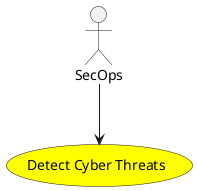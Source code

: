 @startuml


usecase "Detect Cyber Threats" as DetectCyberThreats #yellow

Actor "SecOps" as SecOps

SecOps --> DetectCyberThreats











@enduml
